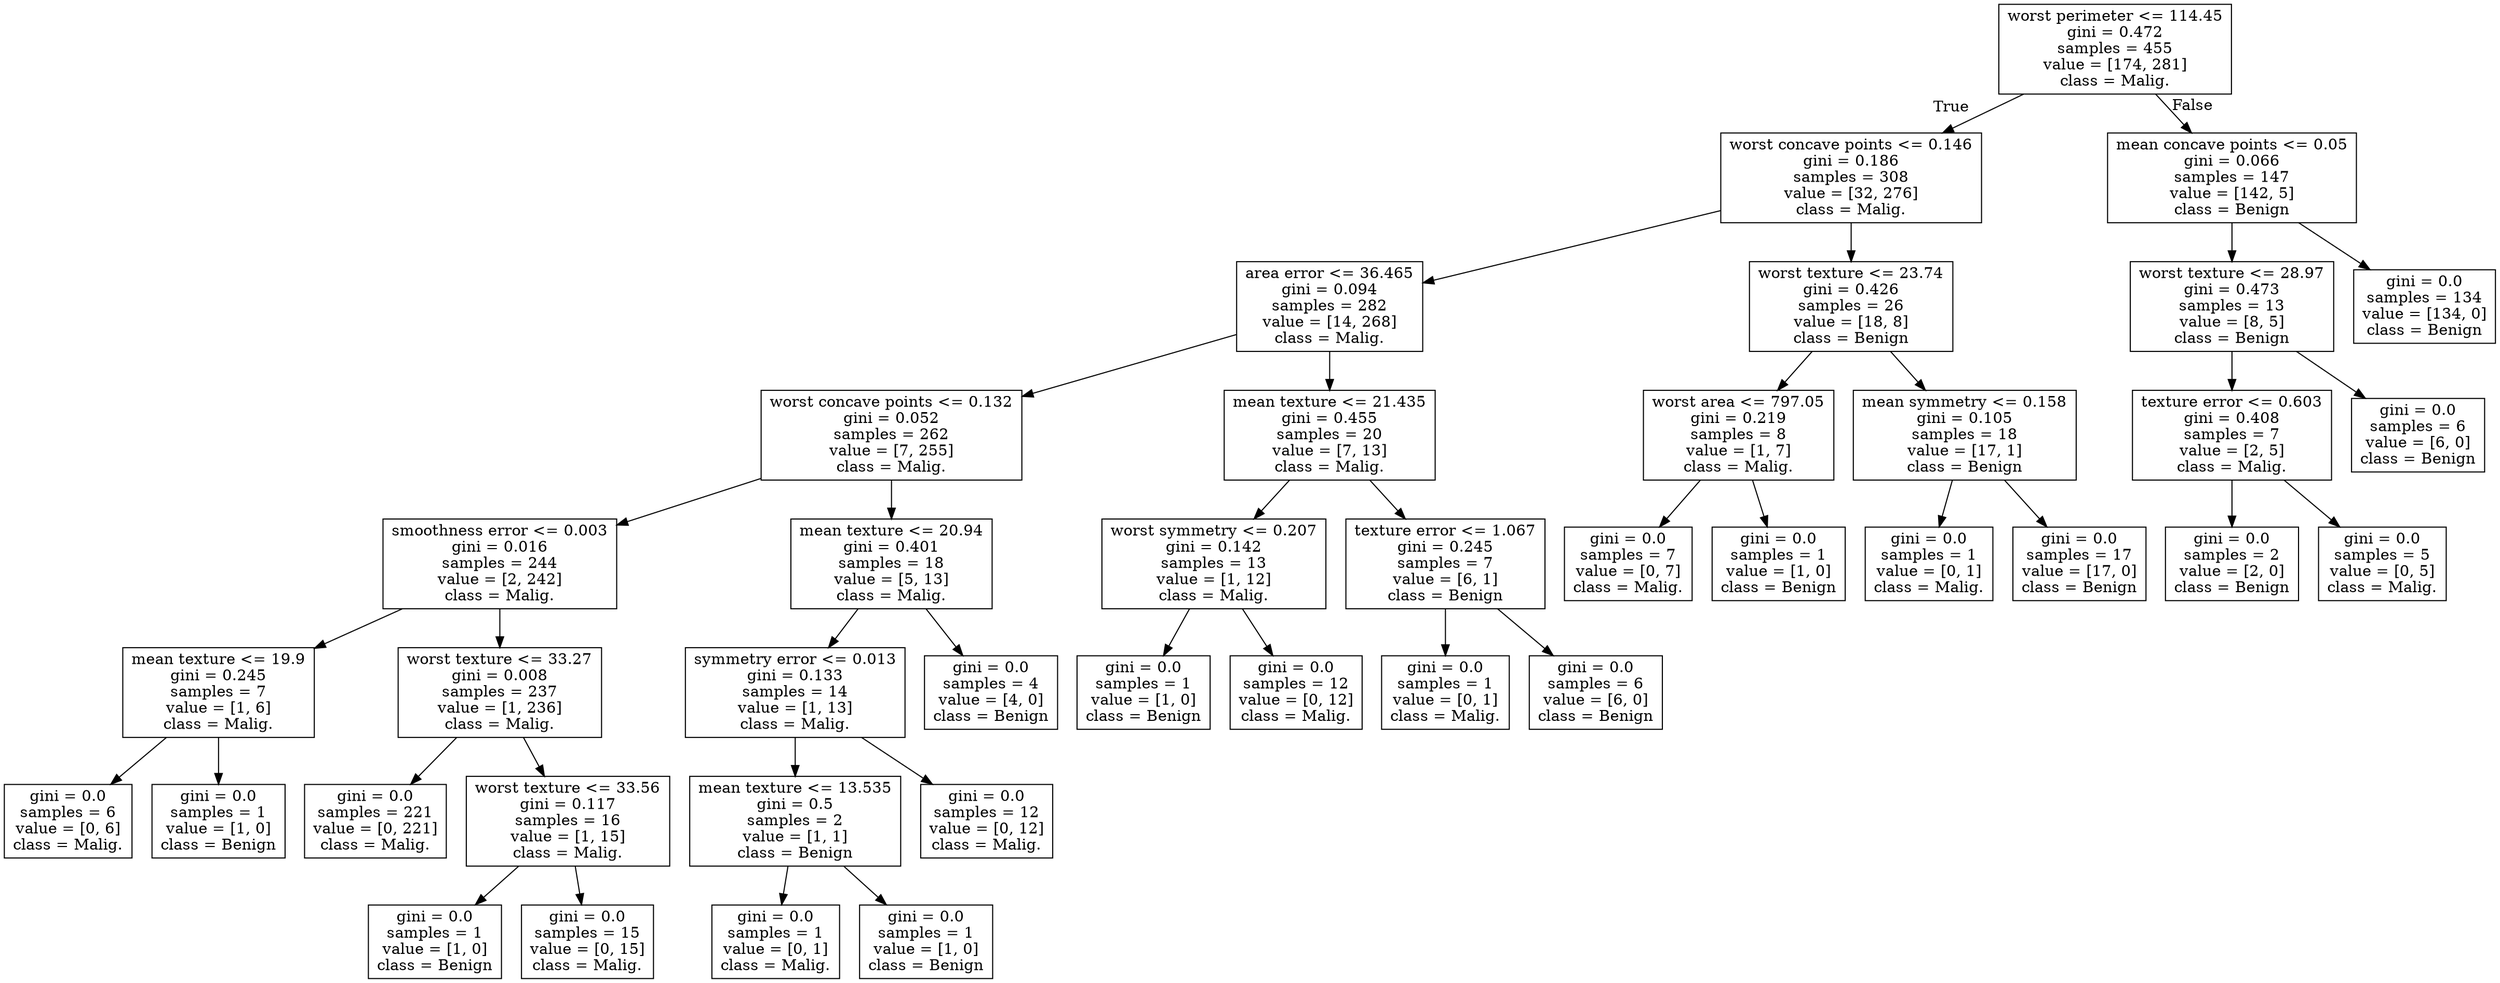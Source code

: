 digraph Tree {
node [shape=box] ;
0 [label="worst perimeter <= 114.45\ngini = 0.472\nsamples = 455\nvalue = [174, 281]\nclass = Malig."] ;
1 [label="worst concave points <= 0.146\ngini = 0.186\nsamples = 308\nvalue = [32, 276]\nclass = Malig."] ;
0 -> 1 [labeldistance=2.5, labelangle=45, headlabel="True"] ;
2 [label="area error <= 36.465\ngini = 0.094\nsamples = 282\nvalue = [14, 268]\nclass = Malig."] ;
1 -> 2 ;
3 [label="worst concave points <= 0.132\ngini = 0.052\nsamples = 262\nvalue = [7, 255]\nclass = Malig."] ;
2 -> 3 ;
4 [label="smoothness error <= 0.003\ngini = 0.016\nsamples = 244\nvalue = [2, 242]\nclass = Malig."] ;
3 -> 4 ;
5 [label="mean texture <= 19.9\ngini = 0.245\nsamples = 7\nvalue = [1, 6]\nclass = Malig."] ;
4 -> 5 ;
6 [label="gini = 0.0\nsamples = 6\nvalue = [0, 6]\nclass = Malig."] ;
5 -> 6 ;
7 [label="gini = 0.0\nsamples = 1\nvalue = [1, 0]\nclass = Benign"] ;
5 -> 7 ;
8 [label="worst texture <= 33.27\ngini = 0.008\nsamples = 237\nvalue = [1, 236]\nclass = Malig."] ;
4 -> 8 ;
9 [label="gini = 0.0\nsamples = 221\nvalue = [0, 221]\nclass = Malig."] ;
8 -> 9 ;
10 [label="worst texture <= 33.56\ngini = 0.117\nsamples = 16\nvalue = [1, 15]\nclass = Malig."] ;
8 -> 10 ;
11 [label="gini = 0.0\nsamples = 1\nvalue = [1, 0]\nclass = Benign"] ;
10 -> 11 ;
12 [label="gini = 0.0\nsamples = 15\nvalue = [0, 15]\nclass = Malig."] ;
10 -> 12 ;
13 [label="mean texture <= 20.94\ngini = 0.401\nsamples = 18\nvalue = [5, 13]\nclass = Malig."] ;
3 -> 13 ;
14 [label="symmetry error <= 0.013\ngini = 0.133\nsamples = 14\nvalue = [1, 13]\nclass = Malig."] ;
13 -> 14 ;
15 [label="mean texture <= 13.535\ngini = 0.5\nsamples = 2\nvalue = [1, 1]\nclass = Benign"] ;
14 -> 15 ;
16 [label="gini = 0.0\nsamples = 1\nvalue = [0, 1]\nclass = Malig."] ;
15 -> 16 ;
17 [label="gini = 0.0\nsamples = 1\nvalue = [1, 0]\nclass = Benign"] ;
15 -> 17 ;
18 [label="gini = 0.0\nsamples = 12\nvalue = [0, 12]\nclass = Malig."] ;
14 -> 18 ;
19 [label="gini = 0.0\nsamples = 4\nvalue = [4, 0]\nclass = Benign"] ;
13 -> 19 ;
20 [label="mean texture <= 21.435\ngini = 0.455\nsamples = 20\nvalue = [7, 13]\nclass = Malig."] ;
2 -> 20 ;
21 [label="worst symmetry <= 0.207\ngini = 0.142\nsamples = 13\nvalue = [1, 12]\nclass = Malig."] ;
20 -> 21 ;
22 [label="gini = 0.0\nsamples = 1\nvalue = [1, 0]\nclass = Benign"] ;
21 -> 22 ;
23 [label="gini = 0.0\nsamples = 12\nvalue = [0, 12]\nclass = Malig."] ;
21 -> 23 ;
24 [label="texture error <= 1.067\ngini = 0.245\nsamples = 7\nvalue = [6, 1]\nclass = Benign"] ;
20 -> 24 ;
25 [label="gini = 0.0\nsamples = 1\nvalue = [0, 1]\nclass = Malig."] ;
24 -> 25 ;
26 [label="gini = 0.0\nsamples = 6\nvalue = [6, 0]\nclass = Benign"] ;
24 -> 26 ;
27 [label="worst texture <= 23.74\ngini = 0.426\nsamples = 26\nvalue = [18, 8]\nclass = Benign"] ;
1 -> 27 ;
28 [label="worst area <= 797.05\ngini = 0.219\nsamples = 8\nvalue = [1, 7]\nclass = Malig."] ;
27 -> 28 ;
29 [label="gini = 0.0\nsamples = 7\nvalue = [0, 7]\nclass = Malig."] ;
28 -> 29 ;
30 [label="gini = 0.0\nsamples = 1\nvalue = [1, 0]\nclass = Benign"] ;
28 -> 30 ;
31 [label="mean symmetry <= 0.158\ngini = 0.105\nsamples = 18\nvalue = [17, 1]\nclass = Benign"] ;
27 -> 31 ;
32 [label="gini = 0.0\nsamples = 1\nvalue = [0, 1]\nclass = Malig."] ;
31 -> 32 ;
33 [label="gini = 0.0\nsamples = 17\nvalue = [17, 0]\nclass = Benign"] ;
31 -> 33 ;
34 [label="mean concave points <= 0.05\ngini = 0.066\nsamples = 147\nvalue = [142, 5]\nclass = Benign"] ;
0 -> 34 [labeldistance=2.5, labelangle=-45, headlabel="False"] ;
35 [label="worst texture <= 28.97\ngini = 0.473\nsamples = 13\nvalue = [8, 5]\nclass = Benign"] ;
34 -> 35 ;
36 [label="texture error <= 0.603\ngini = 0.408\nsamples = 7\nvalue = [2, 5]\nclass = Malig."] ;
35 -> 36 ;
37 [label="gini = 0.0\nsamples = 2\nvalue = [2, 0]\nclass = Benign"] ;
36 -> 37 ;
38 [label="gini = 0.0\nsamples = 5\nvalue = [0, 5]\nclass = Malig."] ;
36 -> 38 ;
39 [label="gini = 0.0\nsamples = 6\nvalue = [6, 0]\nclass = Benign"] ;
35 -> 39 ;
40 [label="gini = 0.0\nsamples = 134\nvalue = [134, 0]\nclass = Benign"] ;
34 -> 40 ;
}